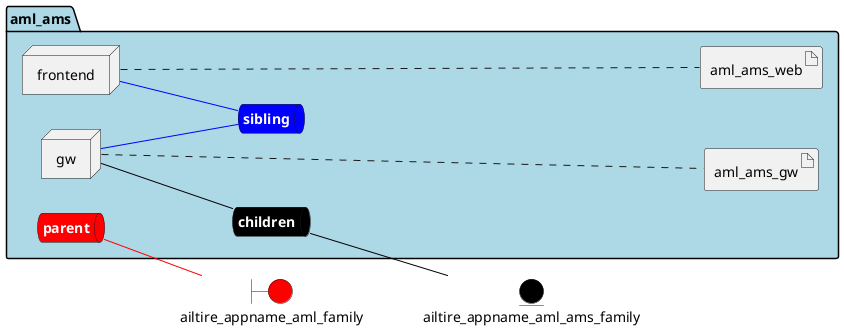 @startuml

left to right direction


boundary ailtire_appname_aml_family #red


entity ailtire_appname_aml_ams_family #black




package "aml_ams" #lightblue {
    queue childrennet #black [
            <b><color:white>children</color></b>
    ]
    
    childrennet -[#black]- ailtire_appname_aml_ams_family
    
    queue siblingnet #blue [
            <b><color:white>sibling</color></b>
    ]
    
    queue parentnet #red [
            <b><color:white>parent</color></b>
    ]
    
    parentnet -[#red]- ailtire_appname_aml_family
    

node "frontend" as frontendService
node "gw" as gwService


        artifact "aml_ams_web" as aml_ams_webimage
    
        artifact "aml_ams_gw" as aml_ams_gwimage
    
}

frontendService -[#blue]- siblingnet

gwService -[#black]- childrennet

gwService -[#blue]- siblingnet
frontendService .... aml_ams_webimage
gwService .... aml_ams_gwimage


@enduml
